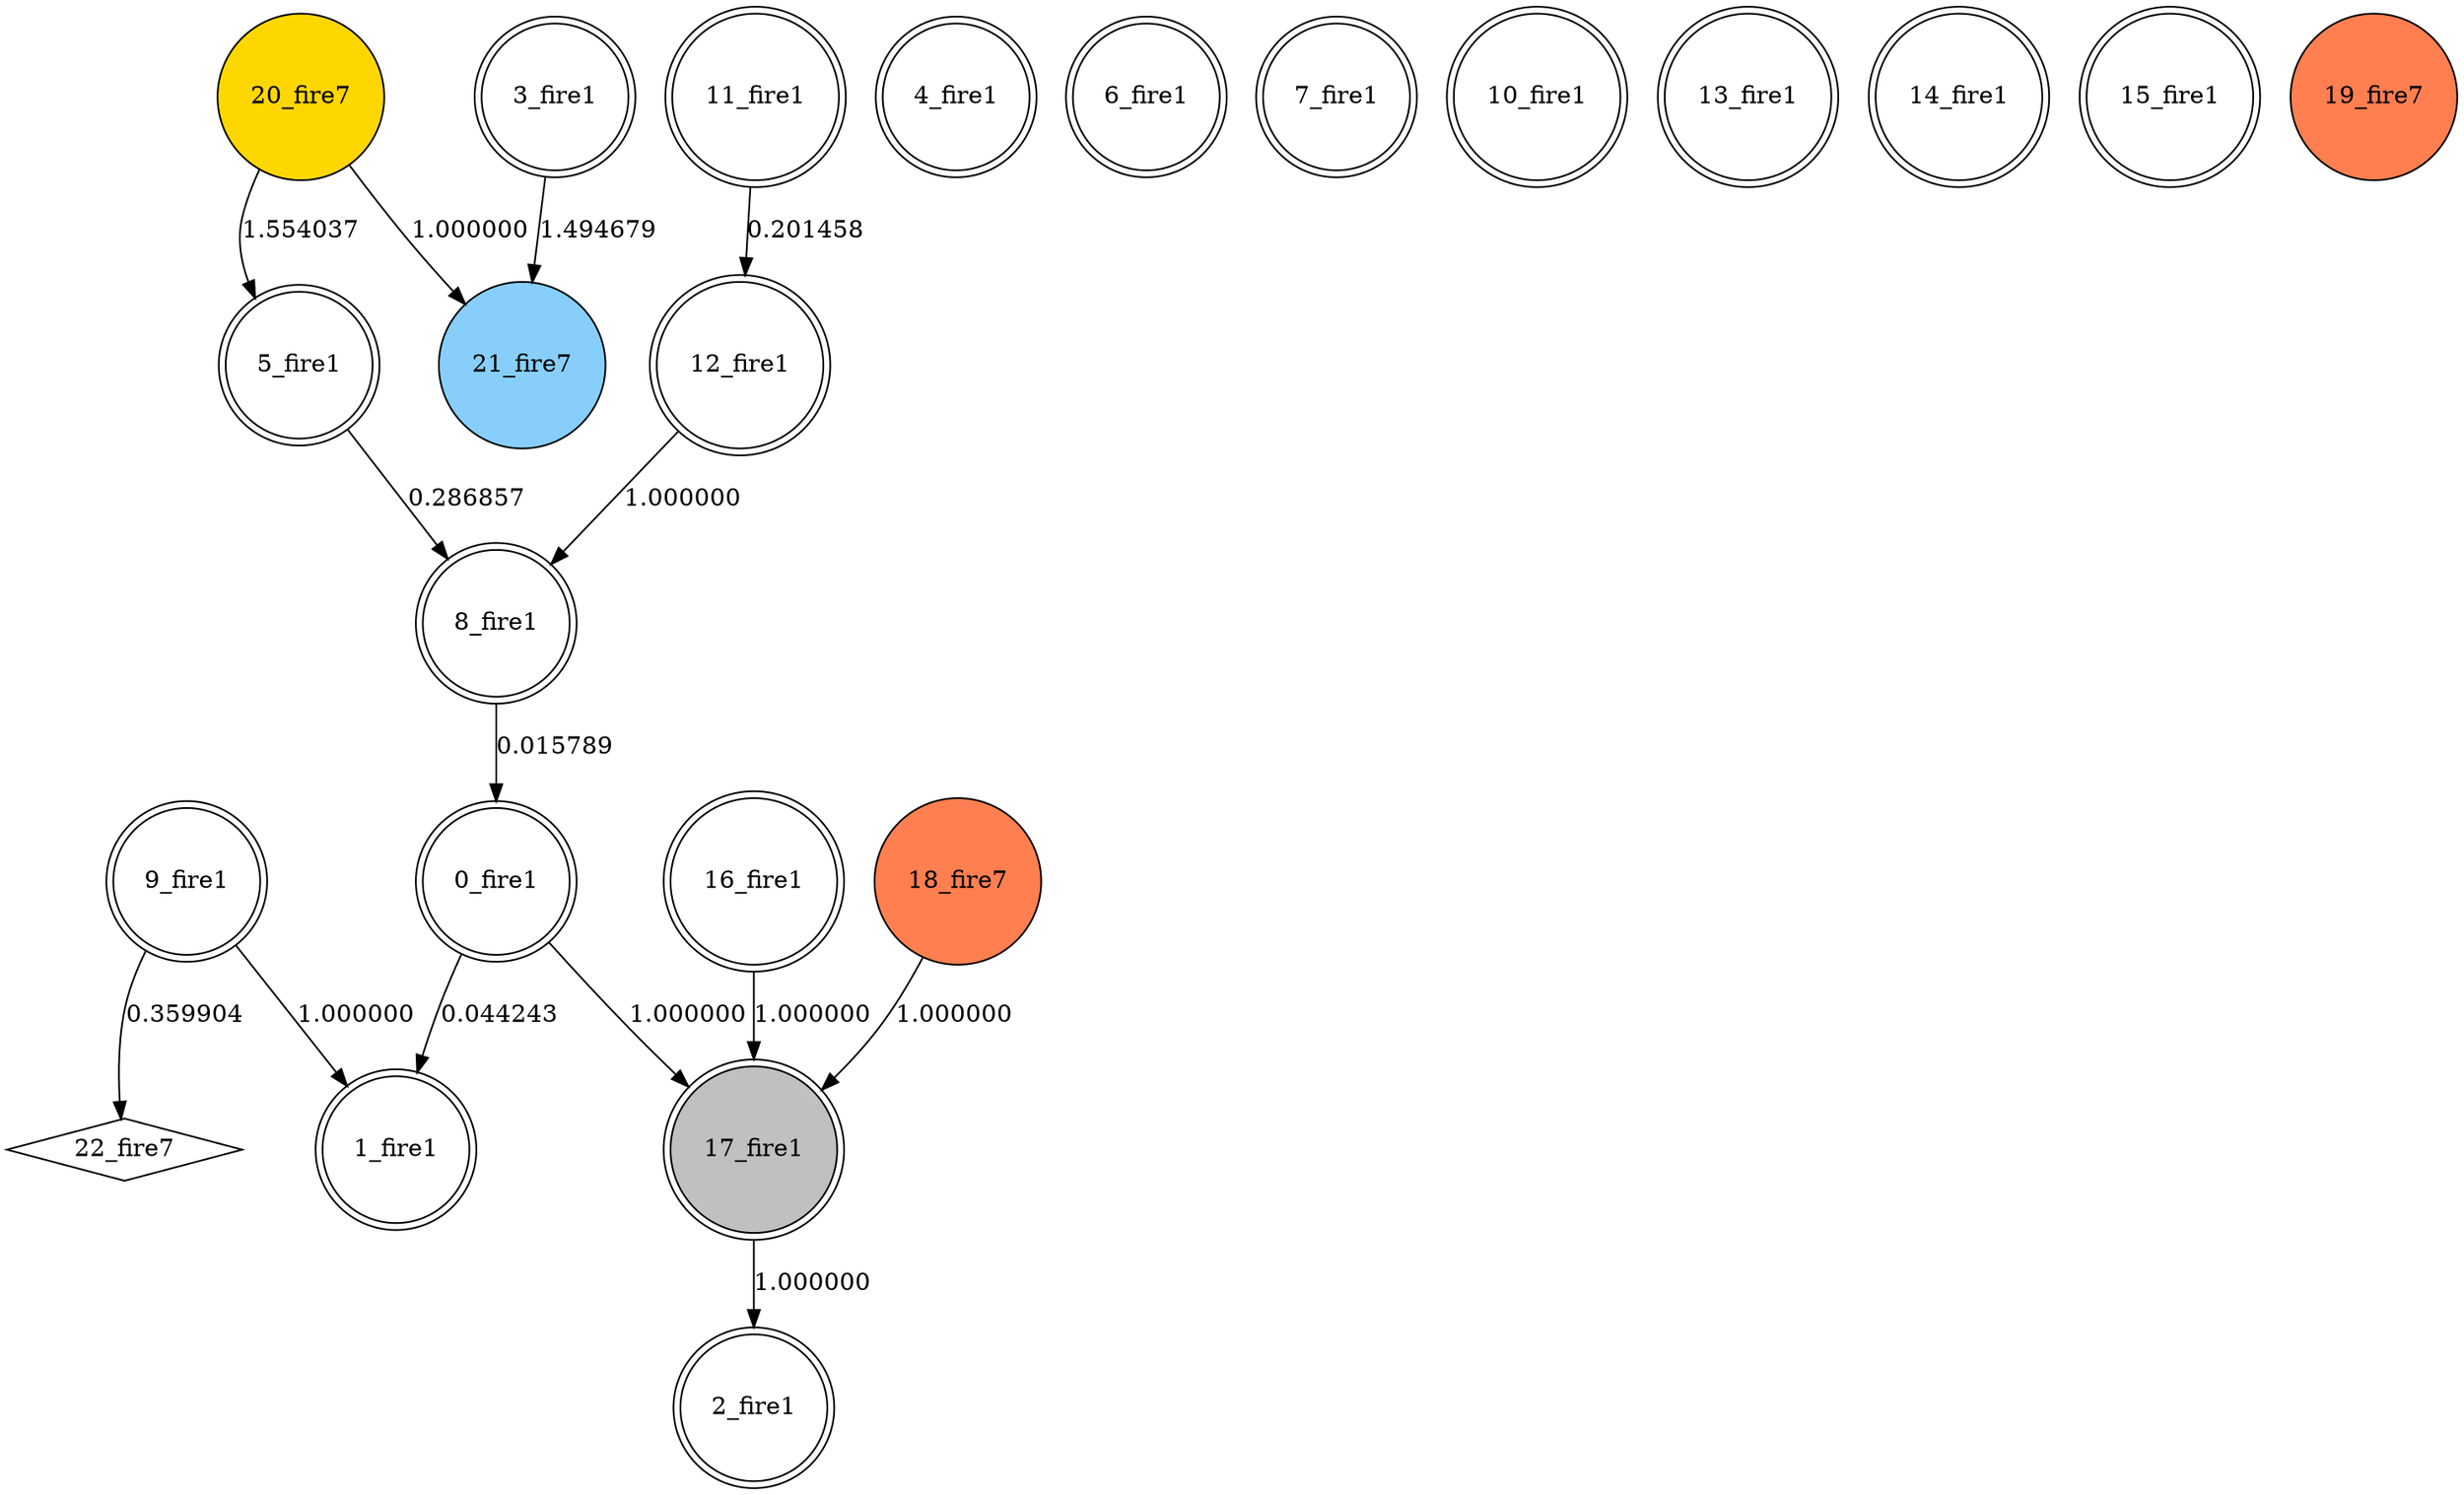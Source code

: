 digraph G {
 node[shape = circle]
0 [label="0_fire1",shape=doublecircle]
1 [label="1_fire1",shape=doublecircle]
2 [label="2_fire1",shape=doublecircle]
3 [label="3_fire1",shape=doublecircle]
4 [label="4_fire1",shape=doublecircle]
5 [label="5_fire1",shape=doublecircle]
6 [label="6_fire1",shape=doublecircle]
7 [label="7_fire1",shape=doublecircle]
8 [label="8_fire1",shape=doublecircle]
9 [label="9_fire1",shape=doublecircle]
10 [label="10_fire1",shape=doublecircle]
11 [label="11_fire1",shape=doublecircle]
12 [label="12_fire1",shape=doublecircle]
13 [label="13_fire1",shape=doublecircle]
14 [label="14_fire1",shape=doublecircle]
15 [label="15_fire1",shape=doublecircle]
16 [label="16_fire1",shape=doublecircle]
17 [label="17_fire1",shape=doublecircle, style=filled, fillcolor=gray]
18 [label="18_fire7",style=filled, fillcolor=coral]
19 [label="19_fire7",style=filled, fillcolor=coral]
20 [label="20_fire7",style=filled, fillcolor=gold]
21 [label="21_fire7",style=filled, fillcolor=lightskyblue]
22 [label="22_fire7",shape=diamond]
18 -> 17 [label="1.000000"]
9 -> 1 [label="1.000000"]
17 -> 2 [label="1.000000"]
11 -> 12 [label="0.201458"]
20 -> 21 [label="1.000000"]
12 -> 8 [label="1.000000"]
0 -> 1 [label="0.044243"]
5 -> 8 [label="0.286857"]
8 -> 0 [label="0.015789"]
0 -> 17 [label="1.000000"]
9 -> 22 [label="0.359904"]
16 -> 17 [label="1.000000"]
20 -> 5 [label="1.554037"]
3 -> 21 [label="1.494679"]
}
